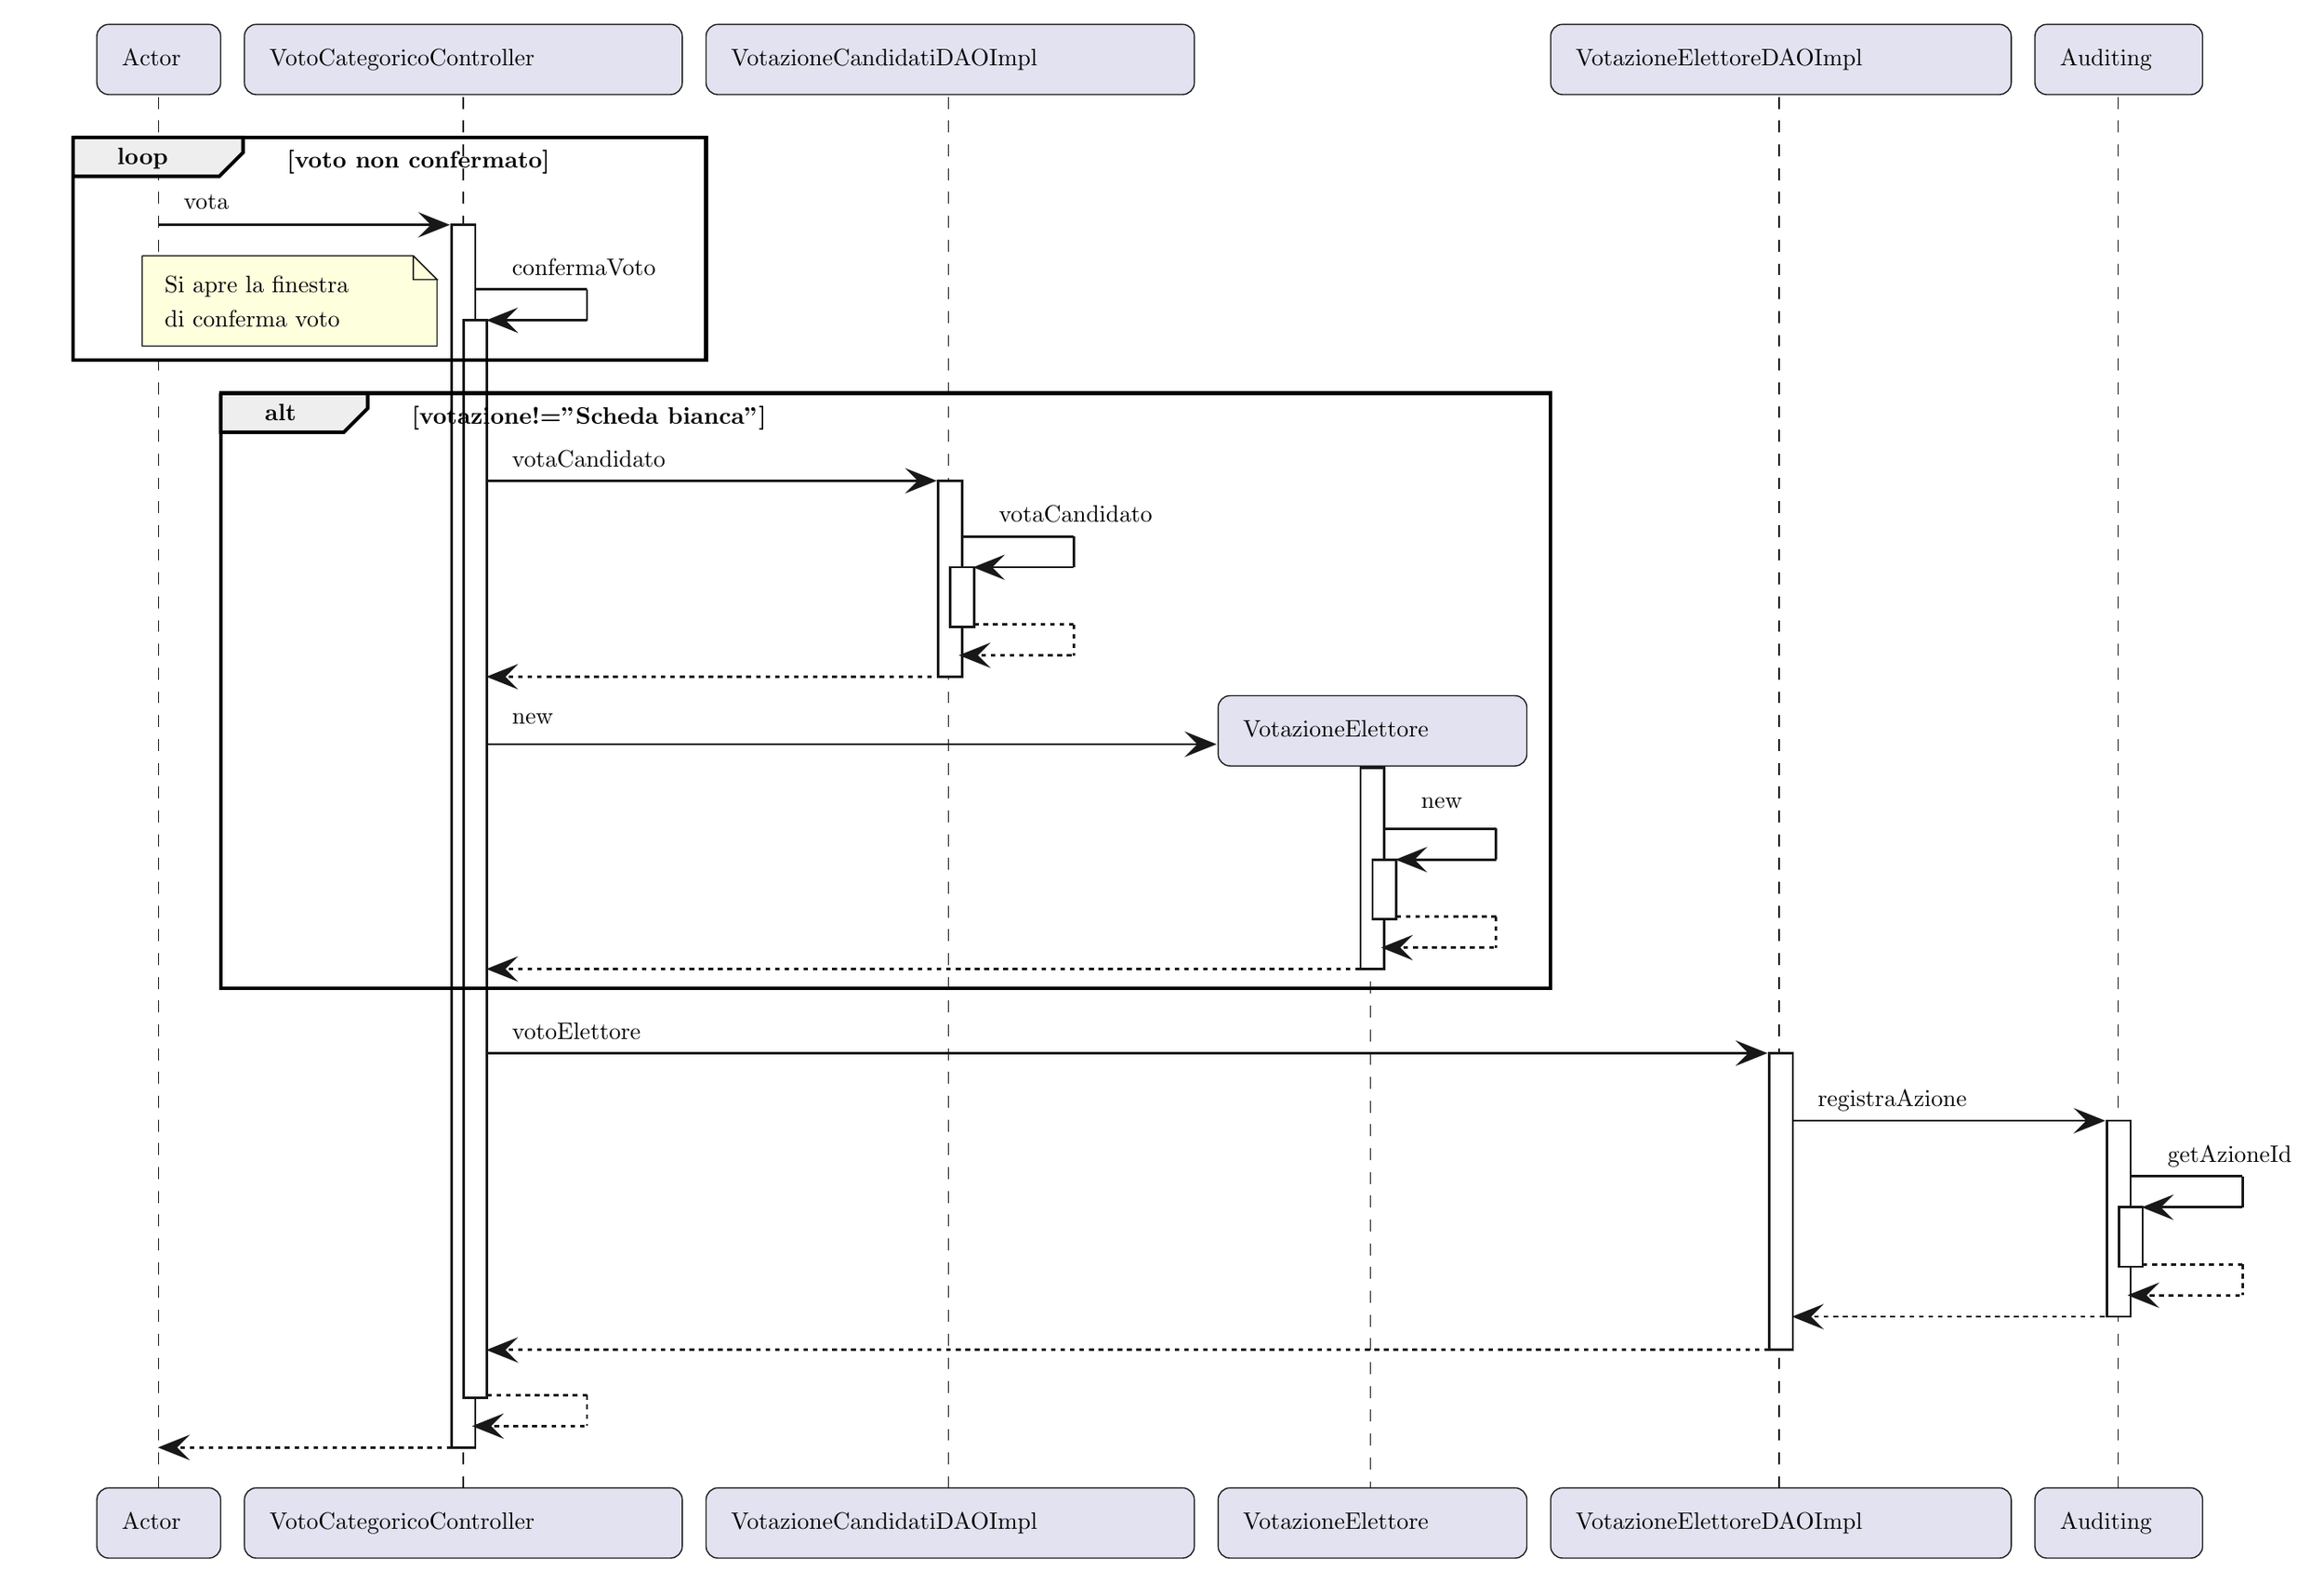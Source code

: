 % generated by Plantuml 1.202.7       
\definecolor{plantucolor0000}{RGB}{255,255,255}
\definecolor{plantucolor0001}{RGB}{24,24,24}
\definecolor{plantucolor0002}{RGB}{0,0,0}
\definecolor{plantucolor0003}{RGB}{226,226,240}
\definecolor{plantucolor0004}{RGB}{238,238,238}
\definecolor{plantucolor0005}{RGB}{254,255,221}
\begin{tikzpicture}[yscale=-1
,pstyle0/.style={color=plantucolor0001,fill=white,line width=1.0pt}
,pstyle1/.style={color=black,line width=1.5pt}
,pstyle2/.style={color=plantucolor0001,line width=0.5pt,dash pattern=on 5.0pt off 5.0pt}
,pstyle3/.style={color=plantucolor0001,fill=plantucolor0003,line width=0.5pt}
,pstyle4/.style={color=black,fill=plantucolor0004,line width=1.5pt}
,pstyle5/.style={color=plantucolor0001,fill=plantucolor0001,line width=1.0pt}
,pstyle6/.style={color=plantucolor0001,line width=1.0pt}
,pstyle7/.style={color=plantucolor0001,fill=plantucolor0005,line width=0.5pt}
,pstyle8/.style={color=plantucolor0001,line width=1.0pt,dash pattern=on 2.0pt off 2.0pt}
]
\draw[pstyle0] (169.064pt,89.297pt) rectangle (179.064pt,603.369pt);
\draw[pstyle0] (174.064pt,129.392pt) rectangle (184.064pt,582.369pt);
\draw[pstyle0] (373.747pt,196.883pt) rectangle (383.747pt,279.279pt);
\draw[pstyle0] (378.747pt,233.279pt) rectangle (388.747pt,258.279pt);
\draw[pstyle0] (551.294pt,317.676pt) rectangle (561.294pt,402.18pt);
\draw[pstyle0] (556.294pt,356.18pt) rectangle (566.294pt,381.18pt);
\draw[pstyle0] (723.009pt,437.576pt) rectangle (733.009pt,562.369pt);
\draw[pstyle0] (865.064pt,465.973pt) rectangle (875.064pt,548.369pt);
\draw[pstyle0] (870.064pt,502.369pt) rectangle (880.064pt,527.369pt);
\draw[pstyle1] (10pt,52.504pt) rectangle (276.103pt,146.09pt);
\draw[pstyle1] (72.025pt,160.09pt) rectangle (631.196pt,410.18pt);
\draw[pstyle2] (46pt,35.504pt) -- (46pt,621.369pt);
\draw[pstyle2] (174.025pt,35.504pt) -- (174.025pt,621.369pt);
\draw[pstyle2] (378.103pt,35.504pt) -- (378.103pt,621.369pt);
\draw[pstyle2] (555.392pt,317.531pt) -- (555.392pt,621.369pt);
\draw[pstyle2] (727.196pt,35.504pt) -- (727.196pt,621.369pt);
\draw[pstyle2] (869.822pt,35.504pt) -- (869.822pt,621.369pt);
\draw[pstyle3] (20pt,10pt) arc (180:270:5pt) -- (25pt,5pt) -- (67.025pt,5pt) arc (270:360:5pt) -- (72.025pt,10pt) -- (72.025pt,29.504pt) arc (0:90:5pt) -- (67.025pt,34.504pt) -- (25pt,34.504pt) arc (90:180:5pt) -- (20pt,29.504pt) -- cycle;
\node at (27pt,12pt)[below right,color=black]{Actor};
\draw[pstyle3] (20pt,625.369pt) arc (180:270:5pt) -- (25pt,620.369pt) -- (67.025pt,620.369pt) arc (270:360:5pt) -- (72.025pt,625.369pt) -- (72.025pt,644.873pt) arc (0:90:5pt) -- (67.025pt,649.873pt) -- (25pt,649.873pt) arc (90:180:5pt) -- (20pt,644.873pt) -- cycle;
\node at (27pt,627.369pt)[below right,color=black]{Actor};
\draw[pstyle3] (82.025pt,10pt) arc (180:270:5pt) -- (87.025pt,5pt) -- (261.103pt,5pt) arc (270:360:5pt) -- (266.103pt,10pt) -- (266.103pt,29.504pt) arc (0:90:5pt) -- (261.103pt,34.504pt) -- (87.025pt,34.504pt) arc (90:180:5pt) -- (82.025pt,29.504pt) -- cycle;
\node at (89.025pt,12pt)[below right,color=black]{VotoCategoricoController};
\draw[pstyle3] (82.025pt,625.369pt) arc (180:270:5pt) -- (87.025pt,620.369pt) -- (261.103pt,620.369pt) arc (270:360:5pt) -- (266.103pt,625.369pt) -- (266.103pt,644.873pt) arc (0:90:5pt) -- (261.103pt,649.873pt) -- (87.025pt,649.873pt) arc (90:180:5pt) -- (82.025pt,644.873pt) -- cycle;
\node at (89.025pt,627.369pt)[below right,color=black]{VotoCategoricoController};
\draw[pstyle3] (276.103pt,10pt) arc (180:270:5pt) -- (281.103pt,5pt) -- (476.392pt,5pt) arc (270:360:5pt) -- (481.392pt,10pt) -- (481.392pt,29.504pt) arc (0:90:5pt) -- (476.392pt,34.504pt) -- (281.103pt,34.504pt) arc (90:180:5pt) -- (276.103pt,29.504pt) -- cycle;
\node at (283.103pt,12pt)[below right,color=black]{VotazioneCandidatiDAOImpl};
\draw[pstyle3] (276.103pt,625.369pt) arc (180:270:5pt) -- (281.103pt,620.369pt) -- (476.392pt,620.369pt) arc (270:360:5pt) -- (481.392pt,625.369pt) -- (481.392pt,644.873pt) arc (0:90:5pt) -- (476.392pt,649.873pt) -- (281.103pt,649.873pt) arc (90:180:5pt) -- (276.103pt,644.873pt) -- cycle;
\node at (283.103pt,627.369pt)[below right,color=black]{VotazioneCandidatiDAOImpl};
\draw[pstyle3] (491.392pt,625.369pt) arc (180:270:5pt) -- (496.392pt,620.369pt) -- (616.196pt,620.369pt) arc (270:360:5pt) -- (621.196pt,625.369pt) -- (621.196pt,644.873pt) arc (0:90:5pt) -- (616.196pt,649.873pt) -- (496.392pt,649.873pt) arc (90:180:5pt) -- (491.392pt,644.873pt) -- cycle;
\node at (498.392pt,627.369pt)[below right,color=black]{VotazioneElettore};
\draw[pstyle3] (631.196pt,10pt) arc (180:270:5pt) -- (636.196pt,5pt) -- (819.822pt,5pt) arc (270:360:5pt) -- (824.822pt,10pt) -- (824.822pt,29.504pt) arc (0:90:5pt) -- (819.822pt,34.504pt) -- (636.196pt,34.504pt) arc (90:180:5pt) -- (631.196pt,29.504pt) -- cycle;
\node at (638.196pt,12pt)[below right,color=black]{VotazioneElettoreDAOImpl};
\draw[pstyle3] (631.196pt,625.369pt) arc (180:270:5pt) -- (636.196pt,620.369pt) -- (819.822pt,620.369pt) arc (270:360:5pt) -- (824.822pt,625.369pt) -- (824.822pt,644.873pt) arc (0:90:5pt) -- (819.822pt,649.873pt) -- (636.196pt,649.873pt) arc (90:180:5pt) -- (631.196pt,644.873pt) -- cycle;
\node at (638.196pt,627.369pt)[below right,color=black]{VotazioneElettoreDAOImpl};
\draw[pstyle3] (834.822pt,10pt) arc (180:270:5pt) -- (839.822pt,5pt) -- (900.307pt,5pt) arc (270:360:5pt) -- (905.307pt,10pt) -- (905.307pt,29.504pt) arc (0:90:5pt) -- (900.307pt,34.504pt) -- (839.822pt,34.504pt) arc (90:180:5pt) -- (834.822pt,29.504pt) -- cycle;
\node at (841.822pt,12pt)[below right,color=black]{Auditing};
\draw[pstyle3] (834.822pt,625.369pt) arc (180:270:5pt) -- (839.822pt,620.369pt) -- (900.307pt,620.369pt) arc (270:360:5pt) -- (905.307pt,625.369pt) -- (905.307pt,644.873pt) arc (0:90:5pt) -- (900.307pt,649.873pt) -- (839.822pt,649.873pt) arc (90:180:5pt) -- (834.822pt,644.873pt) -- cycle;
\node at (841.822pt,627.369pt)[below right,color=black]{Auditing};
\draw[pstyle0] (169.064pt,89.297pt) rectangle (179.064pt,603.369pt);
\draw[pstyle0] (174.064pt,129.392pt) rectangle (184.064pt,582.369pt);
\draw[pstyle0] (373.747pt,196.883pt) rectangle (383.747pt,279.279pt);
\draw[pstyle0] (378.747pt,233.279pt) rectangle (388.747pt,258.279pt);
\draw[pstyle0] (551.294pt,317.676pt) rectangle (561.294pt,402.18pt);
\draw[pstyle0] (556.294pt,356.18pt) rectangle (566.294pt,381.18pt);
\draw[pstyle0] (723.009pt,437.576pt) rectangle (733.009pt,562.369pt);
\draw[pstyle0] (865.064pt,465.973pt) rectangle (875.064pt,548.369pt);
\draw[pstyle0] (870.064pt,502.369pt) rectangle (880.064pt,527.369pt);
\draw[pstyle4] (10pt,52.504pt) -- (81.4pt,52.504pt) -- (81.4pt,58.9pt) -- (71.4pt,68.9pt) -- (10pt,68.9pt) -- (10pt,52.504pt);
\draw[pstyle1] (10pt,52.504pt) rectangle (276.103pt,146.09pt);
\node at (25pt,53.504pt)[below right,color=black]{\textbf{loop}};
\node at (96.4pt,54.504pt)[below right,color=black]{\textbf{[voto non confermato]}};
\draw[pstyle5] (157.064pt,85.297pt) -- (167.064pt,89.297pt) -- (157.064pt,93.297pt) -- (161.064pt,89.297pt) -- cycle;
\draw[pstyle6] (46.013pt,89.297pt) -- (163.064pt,89.297pt);
\node at (53.013pt,72.9pt)[below right,color=black]{vota};
\draw[pstyle6] (179.064pt,116.392pt) -- (226.064pt,116.392pt);
\draw[pstyle6] (226.064pt,116.392pt) -- (226.064pt,129.392pt);
\draw[pstyle6] (185.064pt,129.392pt) -- (226.064pt,129.392pt);
\draw[pstyle5] (195.064pt,125.392pt) -- (185.064pt,129.392pt) -- (195.064pt,133.392pt) -- (191.064pt,129.392pt) -- cycle;
\node at (191.064pt,99.995pt)[below right,color=black]{confermaVoto};
\draw[pstyle7] (39pt,102.297pt) -- (39pt,140.297pt) -- (163pt,140.297pt) -- (163pt,112.297pt) -- (153pt,102.297pt) -- (39pt,102.297pt);
\draw[pstyle7] (153pt,102.297pt) -- (153pt,112.297pt) -- (163pt,112.297pt) -- (153pt,102.297pt);
\node at (45pt,107.297pt)[below right,color=black]{Si apre la finestra};
\node at (45pt,121.693pt)[below right,color=black]{di conferma voto};
\draw[pstyle4] (72.025pt,160.09pt) -- (133.825pt,160.09pt) -- (133.825pt,166.486pt) -- (123.825pt,176.486pt) -- (72.025pt,176.486pt) -- (72.025pt,160.09pt);
\draw[pstyle1] (72.025pt,160.09pt) rectangle (631.196pt,410.18pt);
\node at (87.025pt,161.09pt)[below right,color=black]{\textbf{alt}};
\node at (148.825pt,162.09pt)[below right,color=black]{\textbf{[votazione!="Scheda bianca"]}};
\draw[pstyle5] (361.747pt,192.883pt) -- (371.747pt,196.883pt) -- (361.747pt,200.883pt) -- (365.747pt,196.883pt) -- cycle;
\draw[pstyle6] (184.064pt,196.883pt) -- (367.747pt,196.883pt);
\node at (191.064pt,180.486pt)[below right,color=black]{votaCandidato};
\draw[pstyle6] (383.747pt,220.279pt) -- (430.747pt,220.279pt);
\draw[pstyle6] (430.747pt,220.279pt) -- (430.747pt,233.279pt);
\draw[pstyle6] (389.747pt,233.279pt) -- (430.747pt,233.279pt);
\draw[pstyle5] (399.747pt,229.279pt) -- (389.747pt,233.279pt) -- (399.747pt,237.279pt) -- (395.747pt,233.279pt) -- cycle;
\node at (395.747pt,203.883pt)[below right,color=black]{votaCandidato};
\draw[pstyle8] (388.747pt,257.279pt) -- (430.747pt,257.279pt);
\draw[pstyle8] (430.747pt,257.279pt) -- (430.747pt,270.279pt);
\draw[pstyle8] (383.747pt,270.279pt) -- (430.747pt,270.279pt);
\draw[pstyle5] (393.747pt,266.279pt) -- (383.747pt,270.279pt) -- (393.747pt,274.279pt) -- (389.747pt,270.279pt) -- cycle;
\draw[pstyle5] (195.064pt,275.279pt) -- (185.064pt,279.279pt) -- (195.064pt,283.279pt) -- (191.064pt,279.279pt) -- cycle;
\draw[pstyle8] (189.064pt,279.279pt) -- (377.747pt,279.279pt);
\draw[pstyle5] (479.392pt,303.676pt) -- (489.392pt,307.676pt) -- (479.392pt,311.676pt) -- (483.392pt,307.676pt) -- cycle;
\draw[pstyle6] (184.064pt,307.676pt) -- (485.392pt,307.676pt);
\node at (191.064pt,291.279pt)[below right,color=black]{new};
\draw[pstyle3] (491.392pt,292.279pt) arc (180:270:5pt) -- (496.392pt,287.279pt) -- (616.196pt,287.279pt) arc (270:360:5pt) -- (621.196pt,292.279pt) -- (621.196pt,311.783pt) arc (0:90:5pt) -- (616.196pt,316.783pt) -- (496.392pt,316.783pt) arc (90:180:5pt) -- (491.392pt,311.783pt) -- cycle;
\node at (498.392pt,294.279pt)[below right,color=black]{VotazioneElettore};
\draw[pstyle6] (561.294pt,343.18pt) -- (608.294pt,343.18pt);
\draw[pstyle6] (608.294pt,343.18pt) -- (608.294pt,356.18pt);
\draw[pstyle6] (567.294pt,356.18pt) -- (608.294pt,356.18pt);
\draw[pstyle5] (577.294pt,352.18pt) -- (567.294pt,356.18pt) -- (577.294pt,360.18pt) -- (573.294pt,356.18pt) -- cycle;
\node at (573.294pt,326.783pt)[below right,color=black]{new};
\draw[pstyle8] (566.294pt,380.18pt) -- (608.294pt,380.18pt);
\draw[pstyle8] (608.294pt,380.18pt) -- (608.294pt,393.18pt);
\draw[pstyle8] (561.294pt,393.18pt) -- (608.294pt,393.18pt);
\draw[pstyle5] (571.294pt,389.18pt) -- (561.294pt,393.18pt) -- (571.294pt,397.18pt) -- (567.294pt,393.18pt) -- cycle;
\draw[pstyle5] (195.064pt,398.18pt) -- (185.064pt,402.18pt) -- (195.064pt,406.18pt) -- (191.064pt,402.18pt) -- cycle;
\draw[pstyle8] (189.064pt,402.18pt) -- (555.294pt,402.18pt);
\draw[pstyle5] (711.009pt,433.576pt) -- (721.009pt,437.576pt) -- (711.009pt,441.576pt) -- (715.009pt,437.576pt) -- cycle;
\draw[pstyle6] (184.064pt,437.576pt) -- (717.009pt,437.576pt);
\node at (191.064pt,421.18pt)[below right,color=black]{votoElettore};
\draw[pstyle5] (853.064pt,461.973pt) -- (863.064pt,465.973pt) -- (853.064pt,469.973pt) -- (857.064pt,465.973pt) -- cycle;
\draw[pstyle6] (733.009pt,465.973pt) -- (859.064pt,465.973pt);
\node at (740.009pt,449.576pt)[below right,color=black]{registraAzione};
\draw[pstyle6] (875.064pt,489.369pt) -- (922.064pt,489.369pt);
\draw[pstyle6] (922.064pt,489.369pt) -- (922.064pt,502.369pt);
\draw[pstyle6] (881.064pt,502.369pt) -- (922.064pt,502.369pt);
\draw[pstyle5] (891.064pt,498.369pt) -- (881.064pt,502.369pt) -- (891.064pt,506.369pt) -- (887.064pt,502.369pt) -- cycle;
\node at (887.064pt,472.973pt)[below right,color=black]{getAzioneId};
\draw[pstyle8] (880.064pt,526.369pt) -- (922.064pt,526.369pt);
\draw[pstyle8] (922.064pt,526.369pt) -- (922.064pt,539.369pt);
\draw[pstyle8] (875.064pt,539.369pt) -- (922.064pt,539.369pt);
\draw[pstyle5] (885.064pt,535.369pt) -- (875.064pt,539.369pt) -- (885.064pt,543.369pt) -- (881.064pt,539.369pt) -- cycle;
\draw[pstyle5] (744.009pt,544.369pt) -- (734.009pt,548.369pt) -- (744.009pt,552.369pt) -- (740.009pt,548.369pt) -- cycle;
\draw[pstyle8] (738.009pt,548.369pt) -- (869.064pt,548.369pt);
\draw[pstyle5] (195.064pt,558.369pt) -- (185.064pt,562.369pt) -- (195.064pt,566.369pt) -- (191.064pt,562.369pt) -- cycle;
\draw[pstyle8] (189.064pt,562.369pt) -- (727.009pt,562.369pt);
\draw[pstyle8] (184.064pt,581.369pt) -- (226.064pt,581.369pt);
\draw[pstyle8] (226.064pt,581.369pt) -- (226.064pt,594.369pt);
\draw[pstyle8] (179.064pt,594.369pt) -- (226.064pt,594.369pt);
\draw[pstyle5] (189.064pt,590.369pt) -- (179.064pt,594.369pt) -- (189.064pt,598.369pt) -- (185.064pt,594.369pt) -- cycle;
\draw[pstyle5] (57.013pt,599.369pt) -- (47.013pt,603.369pt) -- (57.013pt,607.369pt) -- (53.013pt,603.369pt) -- cycle;
\draw[pstyle8] (51.013pt,603.369pt) -- (173.064pt,603.369pt);
\end{tikzpicture}
